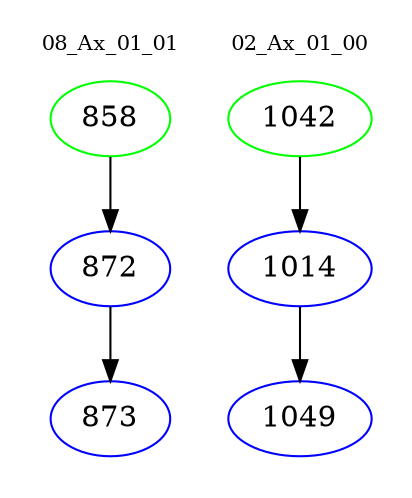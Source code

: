 digraph{
subgraph cluster_0 {
color = white
label = "08_Ax_01_01";
fontsize=10;
T0_858 [label="858", color="green"]
T0_858 -> T0_872 [color="black"]
T0_872 [label="872", color="blue"]
T0_872 -> T0_873 [color="black"]
T0_873 [label="873", color="blue"]
}
subgraph cluster_1 {
color = white
label = "02_Ax_01_00";
fontsize=10;
T1_1042 [label="1042", color="green"]
T1_1042 -> T1_1014 [color="black"]
T1_1014 [label="1014", color="blue"]
T1_1014 -> T1_1049 [color="black"]
T1_1049 [label="1049", color="blue"]
}
}
